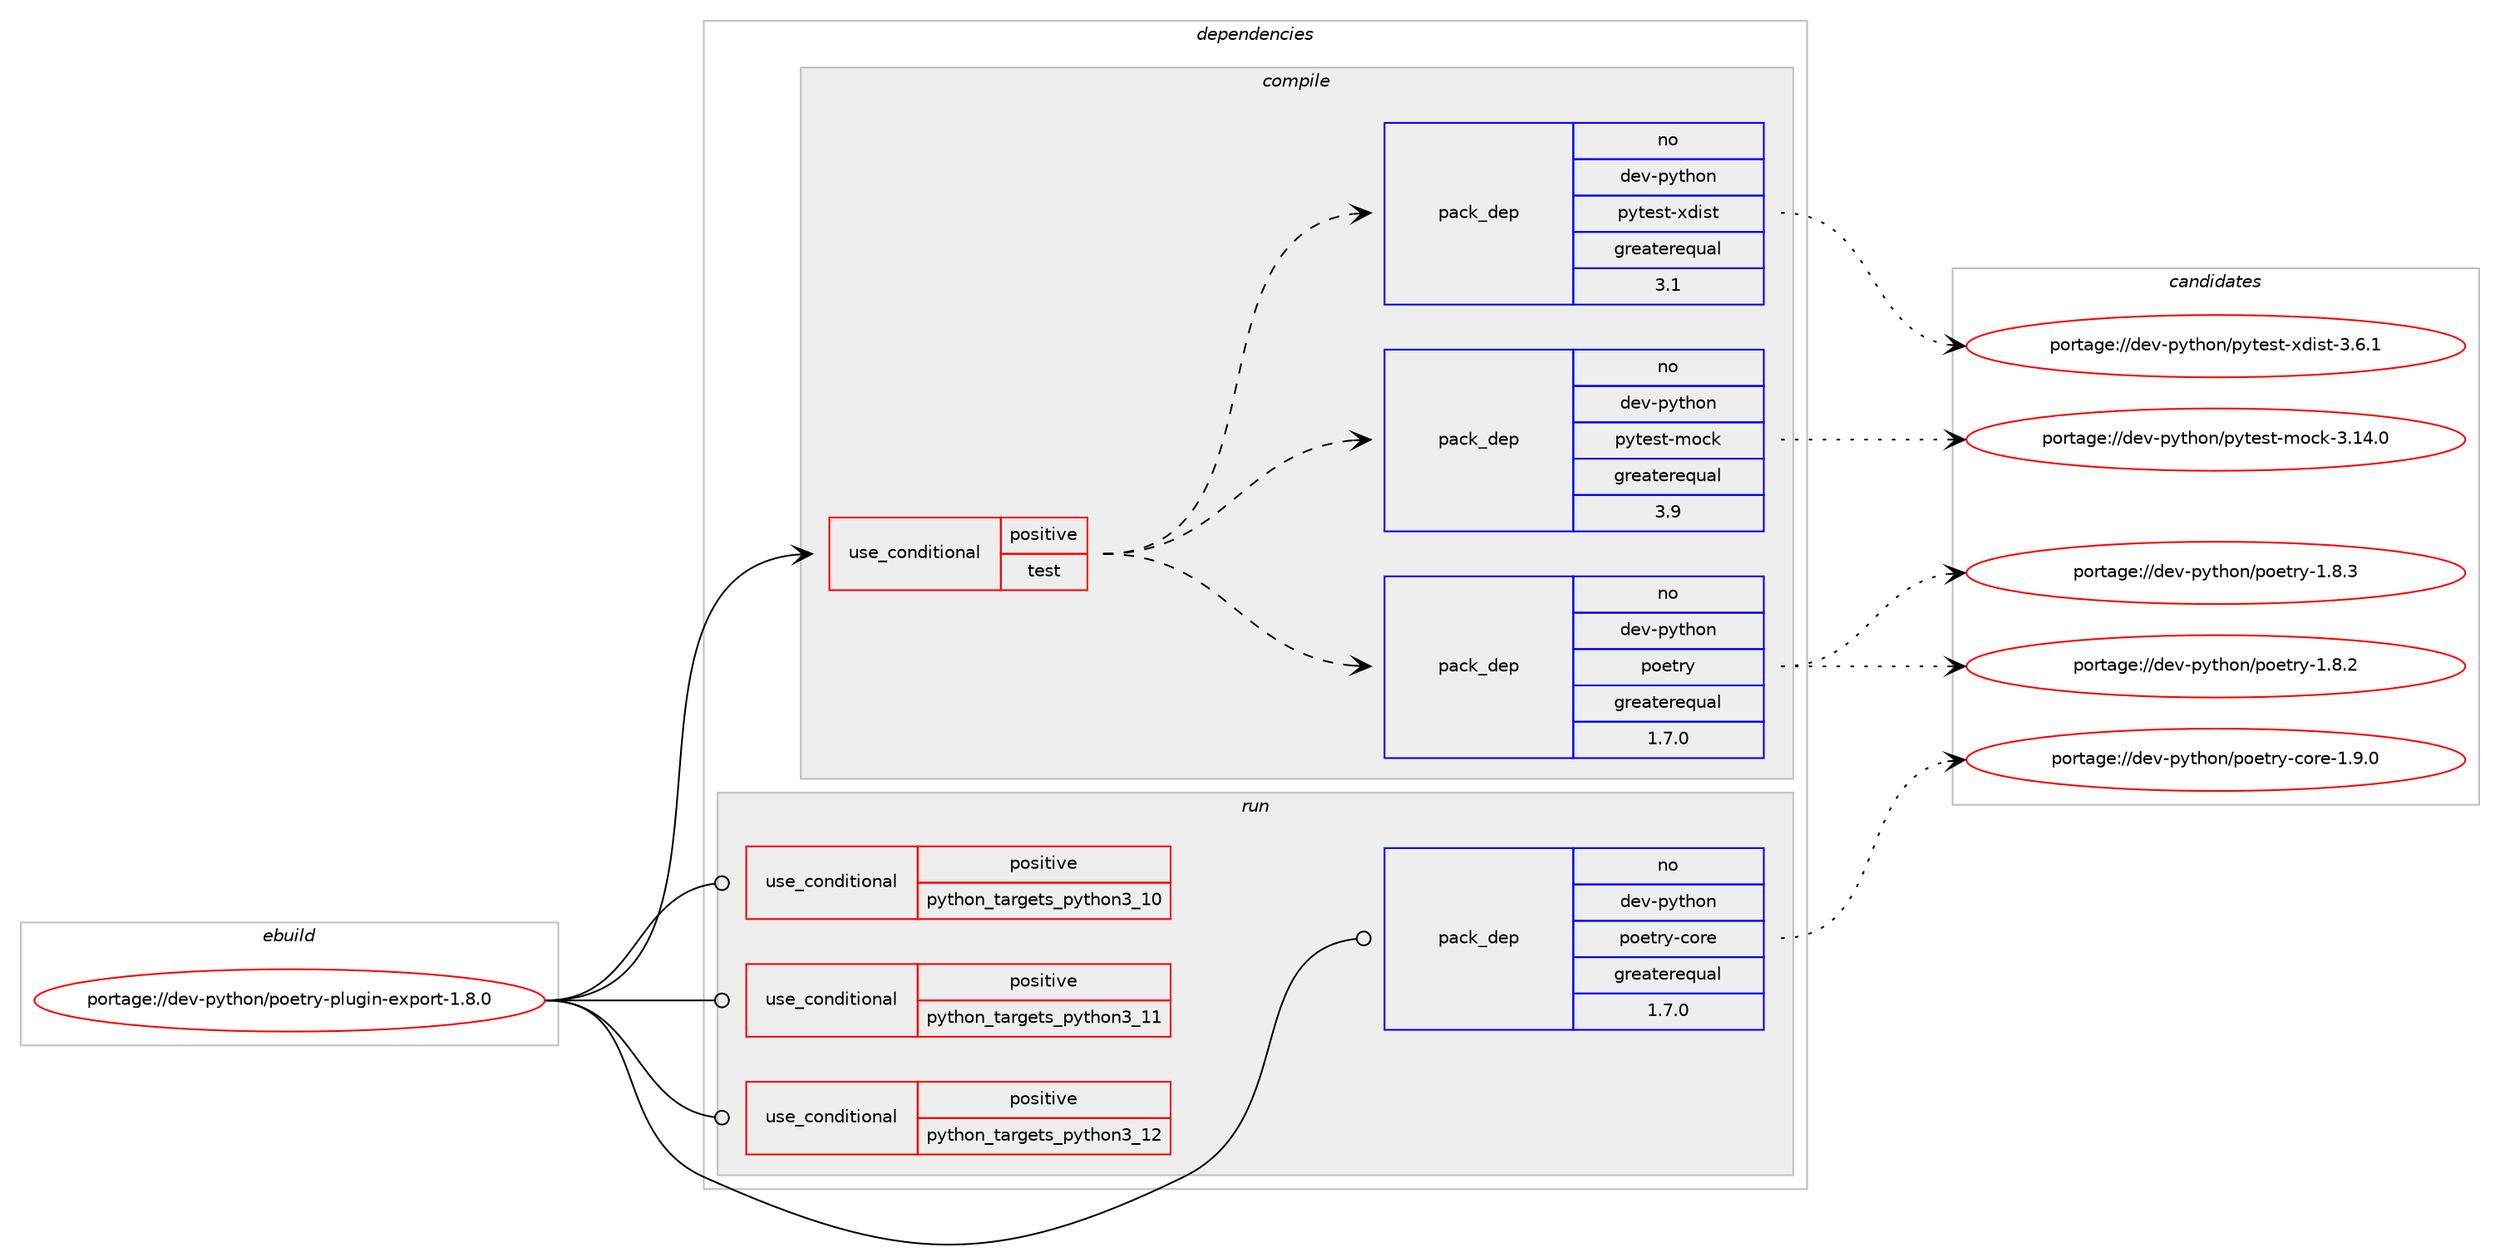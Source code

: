 digraph prolog {

# *************
# Graph options
# *************

newrank=true;
concentrate=true;
compound=true;
graph [rankdir=LR,fontname=Helvetica,fontsize=10,ranksep=1.5];#, ranksep=2.5, nodesep=0.2];
edge  [arrowhead=vee];
node  [fontname=Helvetica,fontsize=10];

# **********
# The ebuild
# **********

subgraph cluster_leftcol {
color=gray;
rank=same;
label=<<i>ebuild</i>>;
id [label="portage://dev-python/poetry-plugin-export-1.8.0", color=red, width=4, href="../dev-python/poetry-plugin-export-1.8.0.svg"];
}

# ****************
# The dependencies
# ****************

subgraph cluster_midcol {
color=gray;
label=<<i>dependencies</i>>;
subgraph cluster_compile {
fillcolor="#eeeeee";
style=filled;
label=<<i>compile</i>>;
subgraph cond35145 {
dependency77844 [label=<<TABLE BORDER="0" CELLBORDER="1" CELLSPACING="0" CELLPADDING="4"><TR><TD ROWSPAN="3" CELLPADDING="10">use_conditional</TD></TR><TR><TD>positive</TD></TR><TR><TD>test</TD></TR></TABLE>>, shape=none, color=red];
subgraph pack41482 {
dependency77845 [label=<<TABLE BORDER="0" CELLBORDER="1" CELLSPACING="0" CELLPADDING="4" WIDTH="220"><TR><TD ROWSPAN="6" CELLPADDING="30">pack_dep</TD></TR><TR><TD WIDTH="110">no</TD></TR><TR><TD>dev-python</TD></TR><TR><TD>poetry</TD></TR><TR><TD>greaterequal</TD></TR><TR><TD>1.7.0</TD></TR></TABLE>>, shape=none, color=blue];
}
dependency77844:e -> dependency77845:w [weight=20,style="dashed",arrowhead="vee"];
subgraph pack41483 {
dependency77846 [label=<<TABLE BORDER="0" CELLBORDER="1" CELLSPACING="0" CELLPADDING="4" WIDTH="220"><TR><TD ROWSPAN="6" CELLPADDING="30">pack_dep</TD></TR><TR><TD WIDTH="110">no</TD></TR><TR><TD>dev-python</TD></TR><TR><TD>pytest-mock</TD></TR><TR><TD>greaterequal</TD></TR><TR><TD>3.9</TD></TR></TABLE>>, shape=none, color=blue];
}
dependency77844:e -> dependency77846:w [weight=20,style="dashed",arrowhead="vee"];
subgraph pack41484 {
dependency77847 [label=<<TABLE BORDER="0" CELLBORDER="1" CELLSPACING="0" CELLPADDING="4" WIDTH="220"><TR><TD ROWSPAN="6" CELLPADDING="30">pack_dep</TD></TR><TR><TD WIDTH="110">no</TD></TR><TR><TD>dev-python</TD></TR><TR><TD>pytest-xdist</TD></TR><TR><TD>greaterequal</TD></TR><TR><TD>3.1</TD></TR></TABLE>>, shape=none, color=blue];
}
dependency77844:e -> dependency77847:w [weight=20,style="dashed",arrowhead="vee"];
}
id:e -> dependency77844:w [weight=20,style="solid",arrowhead="vee"];
}
subgraph cluster_compileandrun {
fillcolor="#eeeeee";
style=filled;
label=<<i>compile and run</i>>;
}
subgraph cluster_run {
fillcolor="#eeeeee";
style=filled;
label=<<i>run</i>>;
subgraph cond35146 {
dependency77848 [label=<<TABLE BORDER="0" CELLBORDER="1" CELLSPACING="0" CELLPADDING="4"><TR><TD ROWSPAN="3" CELLPADDING="10">use_conditional</TD></TR><TR><TD>positive</TD></TR><TR><TD>python_targets_python3_10</TD></TR></TABLE>>, shape=none, color=red];
# *** BEGIN UNKNOWN DEPENDENCY TYPE (TODO) ***
# dependency77848 -> package_dependency(portage://dev-python/poetry-plugin-export-1.8.0,run,no,dev-lang,python,none,[,,],[slot(3.10)],[])
# *** END UNKNOWN DEPENDENCY TYPE (TODO) ***

}
id:e -> dependency77848:w [weight=20,style="solid",arrowhead="odot"];
subgraph cond35147 {
dependency77849 [label=<<TABLE BORDER="0" CELLBORDER="1" CELLSPACING="0" CELLPADDING="4"><TR><TD ROWSPAN="3" CELLPADDING="10">use_conditional</TD></TR><TR><TD>positive</TD></TR><TR><TD>python_targets_python3_11</TD></TR></TABLE>>, shape=none, color=red];
# *** BEGIN UNKNOWN DEPENDENCY TYPE (TODO) ***
# dependency77849 -> package_dependency(portage://dev-python/poetry-plugin-export-1.8.0,run,no,dev-lang,python,none,[,,],[slot(3.11)],[])
# *** END UNKNOWN DEPENDENCY TYPE (TODO) ***

}
id:e -> dependency77849:w [weight=20,style="solid",arrowhead="odot"];
subgraph cond35148 {
dependency77850 [label=<<TABLE BORDER="0" CELLBORDER="1" CELLSPACING="0" CELLPADDING="4"><TR><TD ROWSPAN="3" CELLPADDING="10">use_conditional</TD></TR><TR><TD>positive</TD></TR><TR><TD>python_targets_python3_12</TD></TR></TABLE>>, shape=none, color=red];
# *** BEGIN UNKNOWN DEPENDENCY TYPE (TODO) ***
# dependency77850 -> package_dependency(portage://dev-python/poetry-plugin-export-1.8.0,run,no,dev-lang,python,none,[,,],[slot(3.12)],[])
# *** END UNKNOWN DEPENDENCY TYPE (TODO) ***

}
id:e -> dependency77850:w [weight=20,style="solid",arrowhead="odot"];
subgraph pack41485 {
dependency77851 [label=<<TABLE BORDER="0" CELLBORDER="1" CELLSPACING="0" CELLPADDING="4" WIDTH="220"><TR><TD ROWSPAN="6" CELLPADDING="30">pack_dep</TD></TR><TR><TD WIDTH="110">no</TD></TR><TR><TD>dev-python</TD></TR><TR><TD>poetry-core</TD></TR><TR><TD>greaterequal</TD></TR><TR><TD>1.7.0</TD></TR></TABLE>>, shape=none, color=blue];
}
id:e -> dependency77851:w [weight=20,style="solid",arrowhead="odot"];
}
}

# **************
# The candidates
# **************

subgraph cluster_choices {
rank=same;
color=gray;
label=<<i>candidates</i>>;

subgraph choice41482 {
color=black;
nodesep=1;
choice1001011184511212111610411111047112111101116114121454946564650 [label="portage://dev-python/poetry-1.8.2", color=red, width=4,href="../dev-python/poetry-1.8.2.svg"];
choice1001011184511212111610411111047112111101116114121454946564651 [label="portage://dev-python/poetry-1.8.3", color=red, width=4,href="../dev-python/poetry-1.8.3.svg"];
dependency77845:e -> choice1001011184511212111610411111047112111101116114121454946564650:w [style=dotted,weight="100"];
dependency77845:e -> choice1001011184511212111610411111047112111101116114121454946564651:w [style=dotted,weight="100"];
}
subgraph choice41483 {
color=black;
nodesep=1;
choice1001011184511212111610411111047112121116101115116451091119910745514649524648 [label="portage://dev-python/pytest-mock-3.14.0", color=red, width=4,href="../dev-python/pytest-mock-3.14.0.svg"];
dependency77846:e -> choice1001011184511212111610411111047112121116101115116451091119910745514649524648:w [style=dotted,weight="100"];
}
subgraph choice41484 {
color=black;
nodesep=1;
choice100101118451121211161041111104711212111610111511645120100105115116455146544649 [label="portage://dev-python/pytest-xdist-3.6.1", color=red, width=4,href="../dev-python/pytest-xdist-3.6.1.svg"];
dependency77847:e -> choice100101118451121211161041111104711212111610111511645120100105115116455146544649:w [style=dotted,weight="100"];
}
subgraph choice41485 {
color=black;
nodesep=1;
choice10010111845112121116104111110471121111011161141214599111114101454946574648 [label="portage://dev-python/poetry-core-1.9.0", color=red, width=4,href="../dev-python/poetry-core-1.9.0.svg"];
dependency77851:e -> choice10010111845112121116104111110471121111011161141214599111114101454946574648:w [style=dotted,weight="100"];
}
}

}
